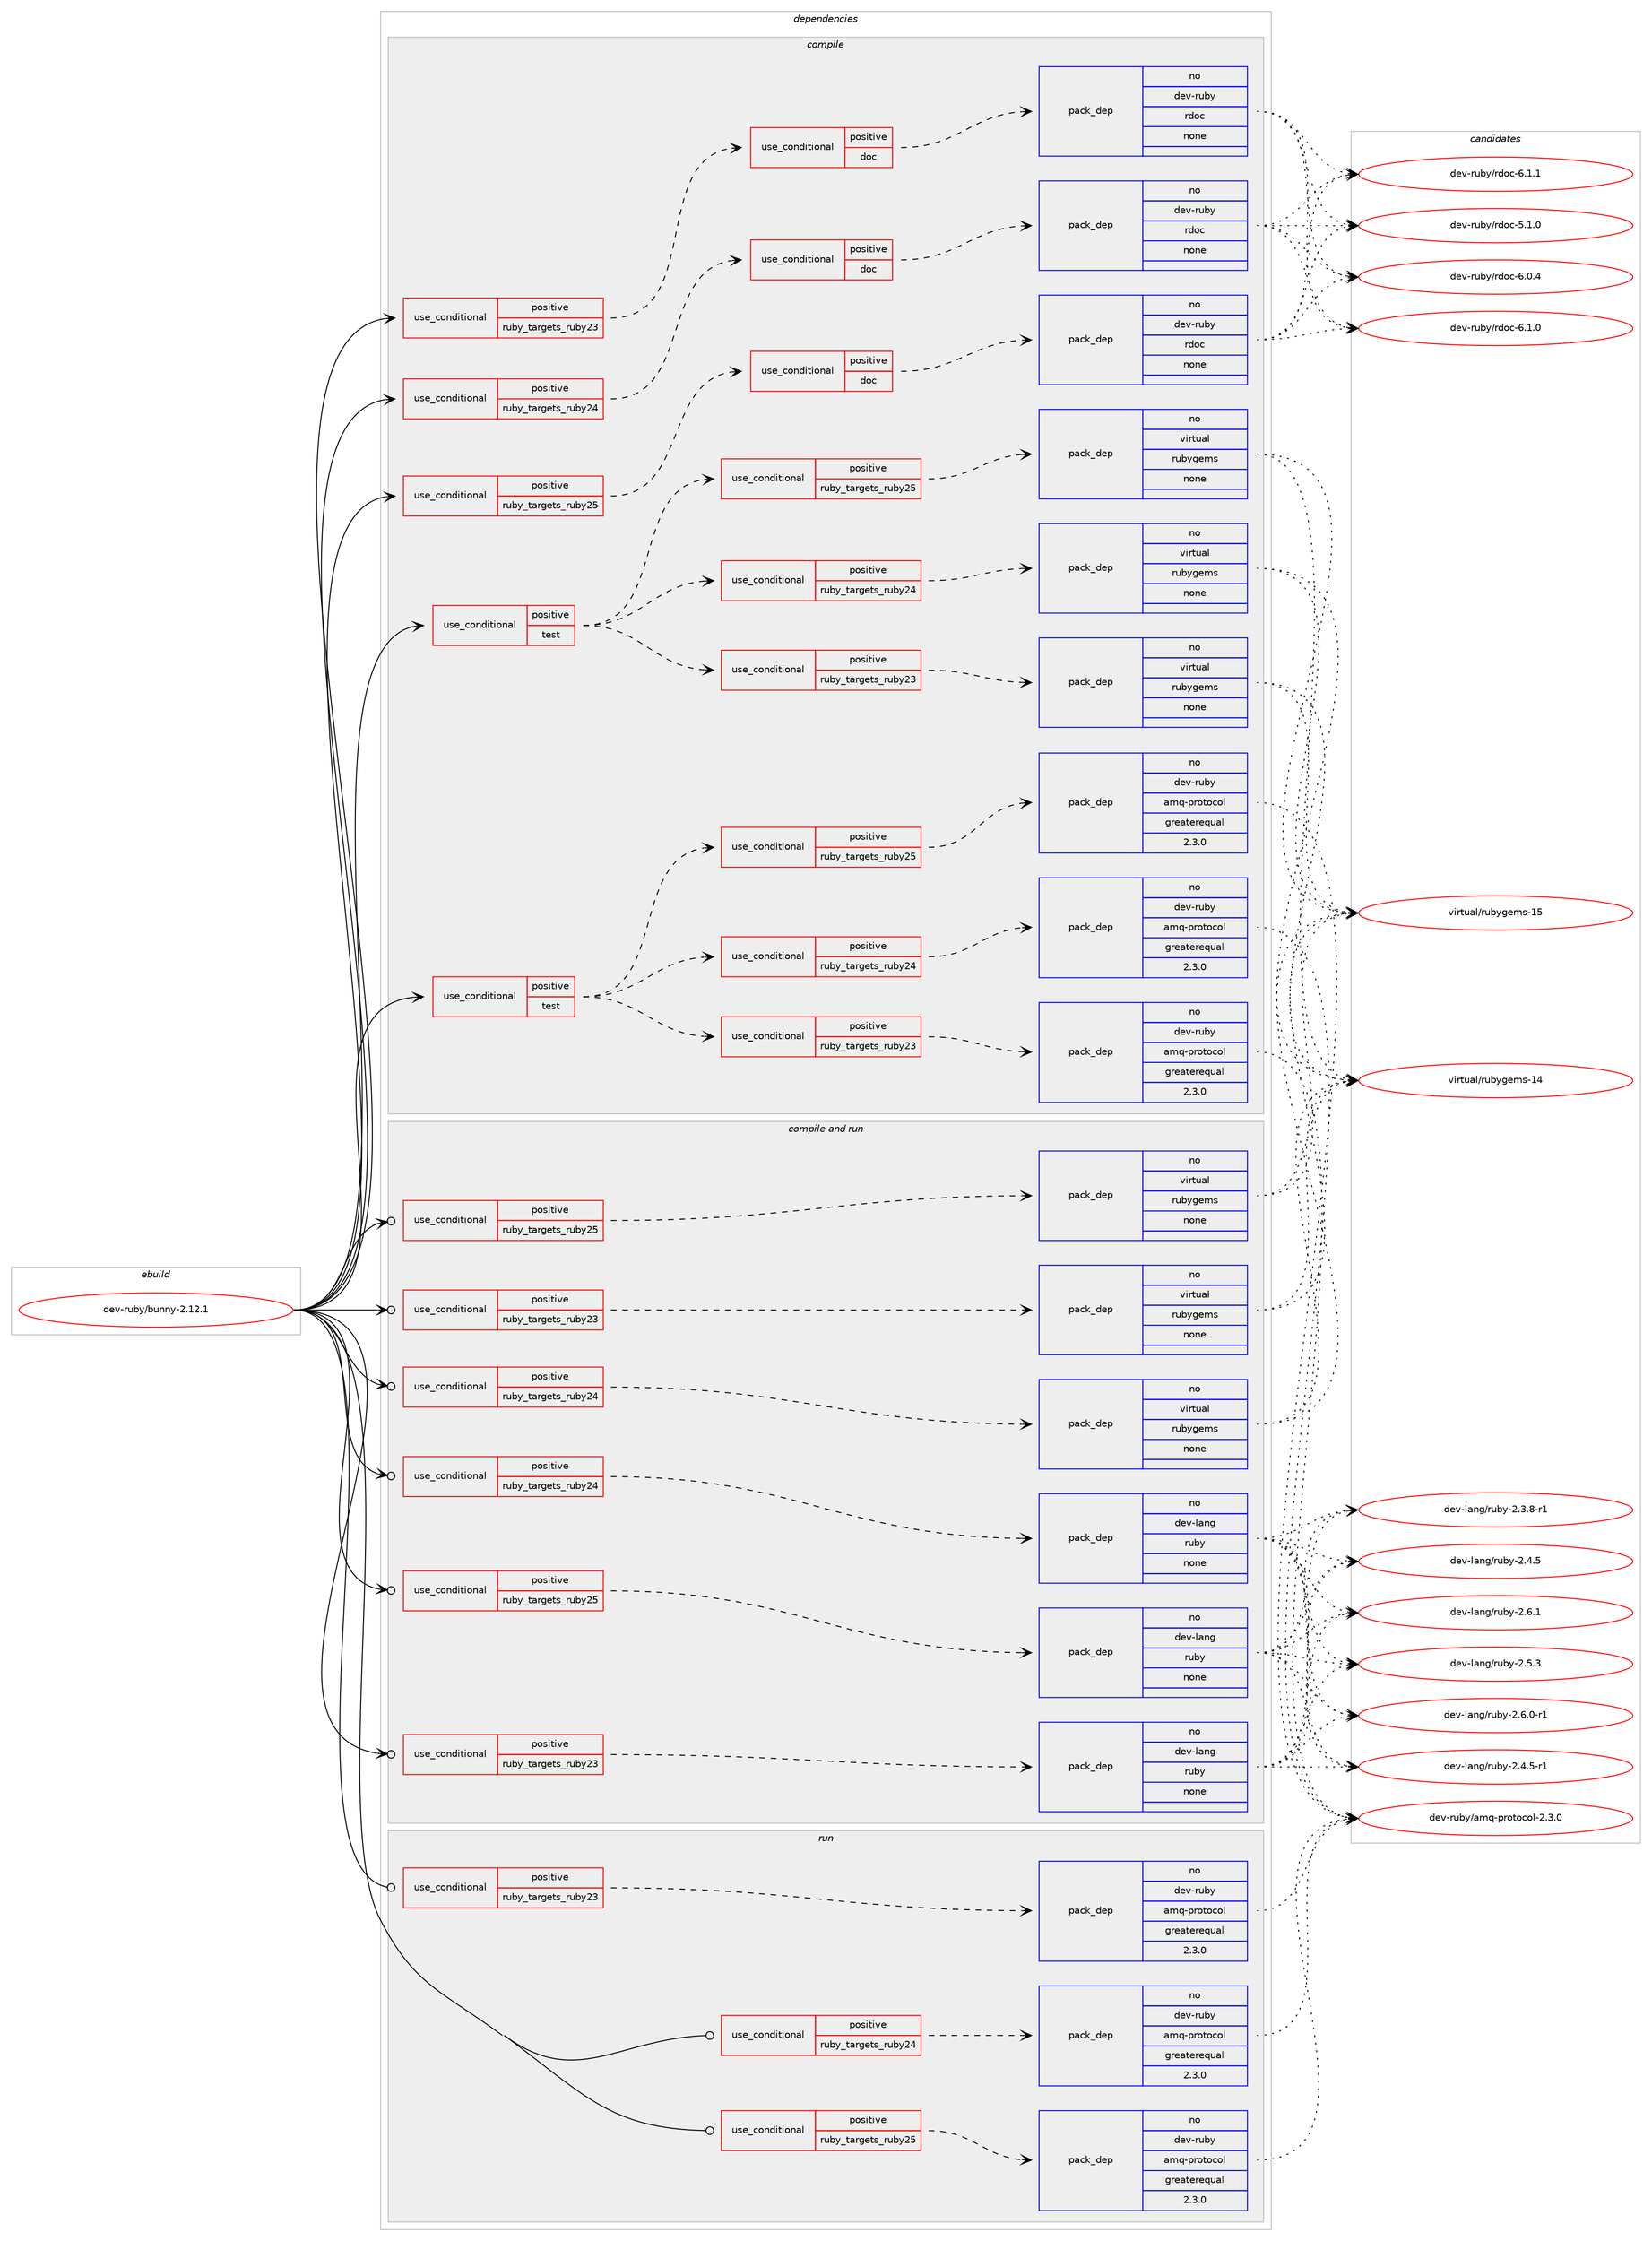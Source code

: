 digraph prolog {

# *************
# Graph options
# *************

newrank=true;
concentrate=true;
compound=true;
graph [rankdir=LR,fontname=Helvetica,fontsize=10,ranksep=1.5];#, ranksep=2.5, nodesep=0.2];
edge  [arrowhead=vee];
node  [fontname=Helvetica,fontsize=10];

# **********
# The ebuild
# **********

subgraph cluster_leftcol {
color=gray;
rank=same;
label=<<i>ebuild</i>>;
id [label="dev-ruby/bunny-2.12.1", color=red, width=4, href="../dev-ruby/bunny-2.12.1.svg"];
}

# ****************
# The dependencies
# ****************

subgraph cluster_midcol {
color=gray;
label=<<i>dependencies</i>>;
subgraph cluster_compile {
fillcolor="#eeeeee";
style=filled;
label=<<i>compile</i>>;
subgraph cond395469 {
dependency1484877 [label=<<TABLE BORDER="0" CELLBORDER="1" CELLSPACING="0" CELLPADDING="4"><TR><TD ROWSPAN="3" CELLPADDING="10">use_conditional</TD></TR><TR><TD>positive</TD></TR><TR><TD>ruby_targets_ruby23</TD></TR></TABLE>>, shape=none, color=red];
subgraph cond395470 {
dependency1484878 [label=<<TABLE BORDER="0" CELLBORDER="1" CELLSPACING="0" CELLPADDING="4"><TR><TD ROWSPAN="3" CELLPADDING="10">use_conditional</TD></TR><TR><TD>positive</TD></TR><TR><TD>doc</TD></TR></TABLE>>, shape=none, color=red];
subgraph pack1065976 {
dependency1484879 [label=<<TABLE BORDER="0" CELLBORDER="1" CELLSPACING="0" CELLPADDING="4" WIDTH="220"><TR><TD ROWSPAN="6" CELLPADDING="30">pack_dep</TD></TR><TR><TD WIDTH="110">no</TD></TR><TR><TD>dev-ruby</TD></TR><TR><TD>rdoc</TD></TR><TR><TD>none</TD></TR><TR><TD></TD></TR></TABLE>>, shape=none, color=blue];
}
dependency1484878:e -> dependency1484879:w [weight=20,style="dashed",arrowhead="vee"];
}
dependency1484877:e -> dependency1484878:w [weight=20,style="dashed",arrowhead="vee"];
}
id:e -> dependency1484877:w [weight=20,style="solid",arrowhead="vee"];
subgraph cond395471 {
dependency1484880 [label=<<TABLE BORDER="0" CELLBORDER="1" CELLSPACING="0" CELLPADDING="4"><TR><TD ROWSPAN="3" CELLPADDING="10">use_conditional</TD></TR><TR><TD>positive</TD></TR><TR><TD>ruby_targets_ruby24</TD></TR></TABLE>>, shape=none, color=red];
subgraph cond395472 {
dependency1484881 [label=<<TABLE BORDER="0" CELLBORDER="1" CELLSPACING="0" CELLPADDING="4"><TR><TD ROWSPAN="3" CELLPADDING="10">use_conditional</TD></TR><TR><TD>positive</TD></TR><TR><TD>doc</TD></TR></TABLE>>, shape=none, color=red];
subgraph pack1065977 {
dependency1484882 [label=<<TABLE BORDER="0" CELLBORDER="1" CELLSPACING="0" CELLPADDING="4" WIDTH="220"><TR><TD ROWSPAN="6" CELLPADDING="30">pack_dep</TD></TR><TR><TD WIDTH="110">no</TD></TR><TR><TD>dev-ruby</TD></TR><TR><TD>rdoc</TD></TR><TR><TD>none</TD></TR><TR><TD></TD></TR></TABLE>>, shape=none, color=blue];
}
dependency1484881:e -> dependency1484882:w [weight=20,style="dashed",arrowhead="vee"];
}
dependency1484880:e -> dependency1484881:w [weight=20,style="dashed",arrowhead="vee"];
}
id:e -> dependency1484880:w [weight=20,style="solid",arrowhead="vee"];
subgraph cond395473 {
dependency1484883 [label=<<TABLE BORDER="0" CELLBORDER="1" CELLSPACING="0" CELLPADDING="4"><TR><TD ROWSPAN="3" CELLPADDING="10">use_conditional</TD></TR><TR><TD>positive</TD></TR><TR><TD>ruby_targets_ruby25</TD></TR></TABLE>>, shape=none, color=red];
subgraph cond395474 {
dependency1484884 [label=<<TABLE BORDER="0" CELLBORDER="1" CELLSPACING="0" CELLPADDING="4"><TR><TD ROWSPAN="3" CELLPADDING="10">use_conditional</TD></TR><TR><TD>positive</TD></TR><TR><TD>doc</TD></TR></TABLE>>, shape=none, color=red];
subgraph pack1065978 {
dependency1484885 [label=<<TABLE BORDER="0" CELLBORDER="1" CELLSPACING="0" CELLPADDING="4" WIDTH="220"><TR><TD ROWSPAN="6" CELLPADDING="30">pack_dep</TD></TR><TR><TD WIDTH="110">no</TD></TR><TR><TD>dev-ruby</TD></TR><TR><TD>rdoc</TD></TR><TR><TD>none</TD></TR><TR><TD></TD></TR></TABLE>>, shape=none, color=blue];
}
dependency1484884:e -> dependency1484885:w [weight=20,style="dashed",arrowhead="vee"];
}
dependency1484883:e -> dependency1484884:w [weight=20,style="dashed",arrowhead="vee"];
}
id:e -> dependency1484883:w [weight=20,style="solid",arrowhead="vee"];
subgraph cond395475 {
dependency1484886 [label=<<TABLE BORDER="0" CELLBORDER="1" CELLSPACING="0" CELLPADDING="4"><TR><TD ROWSPAN="3" CELLPADDING="10">use_conditional</TD></TR><TR><TD>positive</TD></TR><TR><TD>test</TD></TR></TABLE>>, shape=none, color=red];
subgraph cond395476 {
dependency1484887 [label=<<TABLE BORDER="0" CELLBORDER="1" CELLSPACING="0" CELLPADDING="4"><TR><TD ROWSPAN="3" CELLPADDING="10">use_conditional</TD></TR><TR><TD>positive</TD></TR><TR><TD>ruby_targets_ruby23</TD></TR></TABLE>>, shape=none, color=red];
subgraph pack1065979 {
dependency1484888 [label=<<TABLE BORDER="0" CELLBORDER="1" CELLSPACING="0" CELLPADDING="4" WIDTH="220"><TR><TD ROWSPAN="6" CELLPADDING="30">pack_dep</TD></TR><TR><TD WIDTH="110">no</TD></TR><TR><TD>dev-ruby</TD></TR><TR><TD>amq-protocol</TD></TR><TR><TD>greaterequal</TD></TR><TR><TD>2.3.0</TD></TR></TABLE>>, shape=none, color=blue];
}
dependency1484887:e -> dependency1484888:w [weight=20,style="dashed",arrowhead="vee"];
}
dependency1484886:e -> dependency1484887:w [weight=20,style="dashed",arrowhead="vee"];
subgraph cond395477 {
dependency1484889 [label=<<TABLE BORDER="0" CELLBORDER="1" CELLSPACING="0" CELLPADDING="4"><TR><TD ROWSPAN="3" CELLPADDING="10">use_conditional</TD></TR><TR><TD>positive</TD></TR><TR><TD>ruby_targets_ruby24</TD></TR></TABLE>>, shape=none, color=red];
subgraph pack1065980 {
dependency1484890 [label=<<TABLE BORDER="0" CELLBORDER="1" CELLSPACING="0" CELLPADDING="4" WIDTH="220"><TR><TD ROWSPAN="6" CELLPADDING="30">pack_dep</TD></TR><TR><TD WIDTH="110">no</TD></TR><TR><TD>dev-ruby</TD></TR><TR><TD>amq-protocol</TD></TR><TR><TD>greaterequal</TD></TR><TR><TD>2.3.0</TD></TR></TABLE>>, shape=none, color=blue];
}
dependency1484889:e -> dependency1484890:w [weight=20,style="dashed",arrowhead="vee"];
}
dependency1484886:e -> dependency1484889:w [weight=20,style="dashed",arrowhead="vee"];
subgraph cond395478 {
dependency1484891 [label=<<TABLE BORDER="0" CELLBORDER="1" CELLSPACING="0" CELLPADDING="4"><TR><TD ROWSPAN="3" CELLPADDING="10">use_conditional</TD></TR><TR><TD>positive</TD></TR><TR><TD>ruby_targets_ruby25</TD></TR></TABLE>>, shape=none, color=red];
subgraph pack1065981 {
dependency1484892 [label=<<TABLE BORDER="0" CELLBORDER="1" CELLSPACING="0" CELLPADDING="4" WIDTH="220"><TR><TD ROWSPAN="6" CELLPADDING="30">pack_dep</TD></TR><TR><TD WIDTH="110">no</TD></TR><TR><TD>dev-ruby</TD></TR><TR><TD>amq-protocol</TD></TR><TR><TD>greaterequal</TD></TR><TR><TD>2.3.0</TD></TR></TABLE>>, shape=none, color=blue];
}
dependency1484891:e -> dependency1484892:w [weight=20,style="dashed",arrowhead="vee"];
}
dependency1484886:e -> dependency1484891:w [weight=20,style="dashed",arrowhead="vee"];
}
id:e -> dependency1484886:w [weight=20,style="solid",arrowhead="vee"];
subgraph cond395479 {
dependency1484893 [label=<<TABLE BORDER="0" CELLBORDER="1" CELLSPACING="0" CELLPADDING="4"><TR><TD ROWSPAN="3" CELLPADDING="10">use_conditional</TD></TR><TR><TD>positive</TD></TR><TR><TD>test</TD></TR></TABLE>>, shape=none, color=red];
subgraph cond395480 {
dependency1484894 [label=<<TABLE BORDER="0" CELLBORDER="1" CELLSPACING="0" CELLPADDING="4"><TR><TD ROWSPAN="3" CELLPADDING="10">use_conditional</TD></TR><TR><TD>positive</TD></TR><TR><TD>ruby_targets_ruby23</TD></TR></TABLE>>, shape=none, color=red];
subgraph pack1065982 {
dependency1484895 [label=<<TABLE BORDER="0" CELLBORDER="1" CELLSPACING="0" CELLPADDING="4" WIDTH="220"><TR><TD ROWSPAN="6" CELLPADDING="30">pack_dep</TD></TR><TR><TD WIDTH="110">no</TD></TR><TR><TD>virtual</TD></TR><TR><TD>rubygems</TD></TR><TR><TD>none</TD></TR><TR><TD></TD></TR></TABLE>>, shape=none, color=blue];
}
dependency1484894:e -> dependency1484895:w [weight=20,style="dashed",arrowhead="vee"];
}
dependency1484893:e -> dependency1484894:w [weight=20,style="dashed",arrowhead="vee"];
subgraph cond395481 {
dependency1484896 [label=<<TABLE BORDER="0" CELLBORDER="1" CELLSPACING="0" CELLPADDING="4"><TR><TD ROWSPAN="3" CELLPADDING="10">use_conditional</TD></TR><TR><TD>positive</TD></TR><TR><TD>ruby_targets_ruby24</TD></TR></TABLE>>, shape=none, color=red];
subgraph pack1065983 {
dependency1484897 [label=<<TABLE BORDER="0" CELLBORDER="1" CELLSPACING="0" CELLPADDING="4" WIDTH="220"><TR><TD ROWSPAN="6" CELLPADDING="30">pack_dep</TD></TR><TR><TD WIDTH="110">no</TD></TR><TR><TD>virtual</TD></TR><TR><TD>rubygems</TD></TR><TR><TD>none</TD></TR><TR><TD></TD></TR></TABLE>>, shape=none, color=blue];
}
dependency1484896:e -> dependency1484897:w [weight=20,style="dashed",arrowhead="vee"];
}
dependency1484893:e -> dependency1484896:w [weight=20,style="dashed",arrowhead="vee"];
subgraph cond395482 {
dependency1484898 [label=<<TABLE BORDER="0" CELLBORDER="1" CELLSPACING="0" CELLPADDING="4"><TR><TD ROWSPAN="3" CELLPADDING="10">use_conditional</TD></TR><TR><TD>positive</TD></TR><TR><TD>ruby_targets_ruby25</TD></TR></TABLE>>, shape=none, color=red];
subgraph pack1065984 {
dependency1484899 [label=<<TABLE BORDER="0" CELLBORDER="1" CELLSPACING="0" CELLPADDING="4" WIDTH="220"><TR><TD ROWSPAN="6" CELLPADDING="30">pack_dep</TD></TR><TR><TD WIDTH="110">no</TD></TR><TR><TD>virtual</TD></TR><TR><TD>rubygems</TD></TR><TR><TD>none</TD></TR><TR><TD></TD></TR></TABLE>>, shape=none, color=blue];
}
dependency1484898:e -> dependency1484899:w [weight=20,style="dashed",arrowhead="vee"];
}
dependency1484893:e -> dependency1484898:w [weight=20,style="dashed",arrowhead="vee"];
}
id:e -> dependency1484893:w [weight=20,style="solid",arrowhead="vee"];
}
subgraph cluster_compileandrun {
fillcolor="#eeeeee";
style=filled;
label=<<i>compile and run</i>>;
subgraph cond395483 {
dependency1484900 [label=<<TABLE BORDER="0" CELLBORDER="1" CELLSPACING="0" CELLPADDING="4"><TR><TD ROWSPAN="3" CELLPADDING="10">use_conditional</TD></TR><TR><TD>positive</TD></TR><TR><TD>ruby_targets_ruby23</TD></TR></TABLE>>, shape=none, color=red];
subgraph pack1065985 {
dependency1484901 [label=<<TABLE BORDER="0" CELLBORDER="1" CELLSPACING="0" CELLPADDING="4" WIDTH="220"><TR><TD ROWSPAN="6" CELLPADDING="30">pack_dep</TD></TR><TR><TD WIDTH="110">no</TD></TR><TR><TD>dev-lang</TD></TR><TR><TD>ruby</TD></TR><TR><TD>none</TD></TR><TR><TD></TD></TR></TABLE>>, shape=none, color=blue];
}
dependency1484900:e -> dependency1484901:w [weight=20,style="dashed",arrowhead="vee"];
}
id:e -> dependency1484900:w [weight=20,style="solid",arrowhead="odotvee"];
subgraph cond395484 {
dependency1484902 [label=<<TABLE BORDER="0" CELLBORDER="1" CELLSPACING="0" CELLPADDING="4"><TR><TD ROWSPAN="3" CELLPADDING="10">use_conditional</TD></TR><TR><TD>positive</TD></TR><TR><TD>ruby_targets_ruby23</TD></TR></TABLE>>, shape=none, color=red];
subgraph pack1065986 {
dependency1484903 [label=<<TABLE BORDER="0" CELLBORDER="1" CELLSPACING="0" CELLPADDING="4" WIDTH="220"><TR><TD ROWSPAN="6" CELLPADDING="30">pack_dep</TD></TR><TR><TD WIDTH="110">no</TD></TR><TR><TD>virtual</TD></TR><TR><TD>rubygems</TD></TR><TR><TD>none</TD></TR><TR><TD></TD></TR></TABLE>>, shape=none, color=blue];
}
dependency1484902:e -> dependency1484903:w [weight=20,style="dashed",arrowhead="vee"];
}
id:e -> dependency1484902:w [weight=20,style="solid",arrowhead="odotvee"];
subgraph cond395485 {
dependency1484904 [label=<<TABLE BORDER="0" CELLBORDER="1" CELLSPACING="0" CELLPADDING="4"><TR><TD ROWSPAN="3" CELLPADDING="10">use_conditional</TD></TR><TR><TD>positive</TD></TR><TR><TD>ruby_targets_ruby24</TD></TR></TABLE>>, shape=none, color=red];
subgraph pack1065987 {
dependency1484905 [label=<<TABLE BORDER="0" CELLBORDER="1" CELLSPACING="0" CELLPADDING="4" WIDTH="220"><TR><TD ROWSPAN="6" CELLPADDING="30">pack_dep</TD></TR><TR><TD WIDTH="110">no</TD></TR><TR><TD>dev-lang</TD></TR><TR><TD>ruby</TD></TR><TR><TD>none</TD></TR><TR><TD></TD></TR></TABLE>>, shape=none, color=blue];
}
dependency1484904:e -> dependency1484905:w [weight=20,style="dashed",arrowhead="vee"];
}
id:e -> dependency1484904:w [weight=20,style="solid",arrowhead="odotvee"];
subgraph cond395486 {
dependency1484906 [label=<<TABLE BORDER="0" CELLBORDER="1" CELLSPACING="0" CELLPADDING="4"><TR><TD ROWSPAN="3" CELLPADDING="10">use_conditional</TD></TR><TR><TD>positive</TD></TR><TR><TD>ruby_targets_ruby24</TD></TR></TABLE>>, shape=none, color=red];
subgraph pack1065988 {
dependency1484907 [label=<<TABLE BORDER="0" CELLBORDER="1" CELLSPACING="0" CELLPADDING="4" WIDTH="220"><TR><TD ROWSPAN="6" CELLPADDING="30">pack_dep</TD></TR><TR><TD WIDTH="110">no</TD></TR><TR><TD>virtual</TD></TR><TR><TD>rubygems</TD></TR><TR><TD>none</TD></TR><TR><TD></TD></TR></TABLE>>, shape=none, color=blue];
}
dependency1484906:e -> dependency1484907:w [weight=20,style="dashed",arrowhead="vee"];
}
id:e -> dependency1484906:w [weight=20,style="solid",arrowhead="odotvee"];
subgraph cond395487 {
dependency1484908 [label=<<TABLE BORDER="0" CELLBORDER="1" CELLSPACING="0" CELLPADDING="4"><TR><TD ROWSPAN="3" CELLPADDING="10">use_conditional</TD></TR><TR><TD>positive</TD></TR><TR><TD>ruby_targets_ruby25</TD></TR></TABLE>>, shape=none, color=red];
subgraph pack1065989 {
dependency1484909 [label=<<TABLE BORDER="0" CELLBORDER="1" CELLSPACING="0" CELLPADDING="4" WIDTH="220"><TR><TD ROWSPAN="6" CELLPADDING="30">pack_dep</TD></TR><TR><TD WIDTH="110">no</TD></TR><TR><TD>dev-lang</TD></TR><TR><TD>ruby</TD></TR><TR><TD>none</TD></TR><TR><TD></TD></TR></TABLE>>, shape=none, color=blue];
}
dependency1484908:e -> dependency1484909:w [weight=20,style="dashed",arrowhead="vee"];
}
id:e -> dependency1484908:w [weight=20,style="solid",arrowhead="odotvee"];
subgraph cond395488 {
dependency1484910 [label=<<TABLE BORDER="0" CELLBORDER="1" CELLSPACING="0" CELLPADDING="4"><TR><TD ROWSPAN="3" CELLPADDING="10">use_conditional</TD></TR><TR><TD>positive</TD></TR><TR><TD>ruby_targets_ruby25</TD></TR></TABLE>>, shape=none, color=red];
subgraph pack1065990 {
dependency1484911 [label=<<TABLE BORDER="0" CELLBORDER="1" CELLSPACING="0" CELLPADDING="4" WIDTH="220"><TR><TD ROWSPAN="6" CELLPADDING="30">pack_dep</TD></TR><TR><TD WIDTH="110">no</TD></TR><TR><TD>virtual</TD></TR><TR><TD>rubygems</TD></TR><TR><TD>none</TD></TR><TR><TD></TD></TR></TABLE>>, shape=none, color=blue];
}
dependency1484910:e -> dependency1484911:w [weight=20,style="dashed",arrowhead="vee"];
}
id:e -> dependency1484910:w [weight=20,style="solid",arrowhead="odotvee"];
}
subgraph cluster_run {
fillcolor="#eeeeee";
style=filled;
label=<<i>run</i>>;
subgraph cond395489 {
dependency1484912 [label=<<TABLE BORDER="0" CELLBORDER="1" CELLSPACING="0" CELLPADDING="4"><TR><TD ROWSPAN="3" CELLPADDING="10">use_conditional</TD></TR><TR><TD>positive</TD></TR><TR><TD>ruby_targets_ruby23</TD></TR></TABLE>>, shape=none, color=red];
subgraph pack1065991 {
dependency1484913 [label=<<TABLE BORDER="0" CELLBORDER="1" CELLSPACING="0" CELLPADDING="4" WIDTH="220"><TR><TD ROWSPAN="6" CELLPADDING="30">pack_dep</TD></TR><TR><TD WIDTH="110">no</TD></TR><TR><TD>dev-ruby</TD></TR><TR><TD>amq-protocol</TD></TR><TR><TD>greaterequal</TD></TR><TR><TD>2.3.0</TD></TR></TABLE>>, shape=none, color=blue];
}
dependency1484912:e -> dependency1484913:w [weight=20,style="dashed",arrowhead="vee"];
}
id:e -> dependency1484912:w [weight=20,style="solid",arrowhead="odot"];
subgraph cond395490 {
dependency1484914 [label=<<TABLE BORDER="0" CELLBORDER="1" CELLSPACING="0" CELLPADDING="4"><TR><TD ROWSPAN="3" CELLPADDING="10">use_conditional</TD></TR><TR><TD>positive</TD></TR><TR><TD>ruby_targets_ruby24</TD></TR></TABLE>>, shape=none, color=red];
subgraph pack1065992 {
dependency1484915 [label=<<TABLE BORDER="0" CELLBORDER="1" CELLSPACING="0" CELLPADDING="4" WIDTH="220"><TR><TD ROWSPAN="6" CELLPADDING="30">pack_dep</TD></TR><TR><TD WIDTH="110">no</TD></TR><TR><TD>dev-ruby</TD></TR><TR><TD>amq-protocol</TD></TR><TR><TD>greaterequal</TD></TR><TR><TD>2.3.0</TD></TR></TABLE>>, shape=none, color=blue];
}
dependency1484914:e -> dependency1484915:w [weight=20,style="dashed",arrowhead="vee"];
}
id:e -> dependency1484914:w [weight=20,style="solid",arrowhead="odot"];
subgraph cond395491 {
dependency1484916 [label=<<TABLE BORDER="0" CELLBORDER="1" CELLSPACING="0" CELLPADDING="4"><TR><TD ROWSPAN="3" CELLPADDING="10">use_conditional</TD></TR><TR><TD>positive</TD></TR><TR><TD>ruby_targets_ruby25</TD></TR></TABLE>>, shape=none, color=red];
subgraph pack1065993 {
dependency1484917 [label=<<TABLE BORDER="0" CELLBORDER="1" CELLSPACING="0" CELLPADDING="4" WIDTH="220"><TR><TD ROWSPAN="6" CELLPADDING="30">pack_dep</TD></TR><TR><TD WIDTH="110">no</TD></TR><TR><TD>dev-ruby</TD></TR><TR><TD>amq-protocol</TD></TR><TR><TD>greaterequal</TD></TR><TR><TD>2.3.0</TD></TR></TABLE>>, shape=none, color=blue];
}
dependency1484916:e -> dependency1484917:w [weight=20,style="dashed",arrowhead="vee"];
}
id:e -> dependency1484916:w [weight=20,style="solid",arrowhead="odot"];
}
}

# **************
# The candidates
# **************

subgraph cluster_choices {
rank=same;
color=gray;
label=<<i>candidates</i>>;

subgraph choice1065976 {
color=black;
nodesep=1;
choice10010111845114117981214711410011199455346494648 [label="dev-ruby/rdoc-5.1.0", color=red, width=4,href="../dev-ruby/rdoc-5.1.0.svg"];
choice10010111845114117981214711410011199455446484652 [label="dev-ruby/rdoc-6.0.4", color=red, width=4,href="../dev-ruby/rdoc-6.0.4.svg"];
choice10010111845114117981214711410011199455446494648 [label="dev-ruby/rdoc-6.1.0", color=red, width=4,href="../dev-ruby/rdoc-6.1.0.svg"];
choice10010111845114117981214711410011199455446494649 [label="dev-ruby/rdoc-6.1.1", color=red, width=4,href="../dev-ruby/rdoc-6.1.1.svg"];
dependency1484879:e -> choice10010111845114117981214711410011199455346494648:w [style=dotted,weight="100"];
dependency1484879:e -> choice10010111845114117981214711410011199455446484652:w [style=dotted,weight="100"];
dependency1484879:e -> choice10010111845114117981214711410011199455446494648:w [style=dotted,weight="100"];
dependency1484879:e -> choice10010111845114117981214711410011199455446494649:w [style=dotted,weight="100"];
}
subgraph choice1065977 {
color=black;
nodesep=1;
choice10010111845114117981214711410011199455346494648 [label="dev-ruby/rdoc-5.1.0", color=red, width=4,href="../dev-ruby/rdoc-5.1.0.svg"];
choice10010111845114117981214711410011199455446484652 [label="dev-ruby/rdoc-6.0.4", color=red, width=4,href="../dev-ruby/rdoc-6.0.4.svg"];
choice10010111845114117981214711410011199455446494648 [label="dev-ruby/rdoc-6.1.0", color=red, width=4,href="../dev-ruby/rdoc-6.1.0.svg"];
choice10010111845114117981214711410011199455446494649 [label="dev-ruby/rdoc-6.1.1", color=red, width=4,href="../dev-ruby/rdoc-6.1.1.svg"];
dependency1484882:e -> choice10010111845114117981214711410011199455346494648:w [style=dotted,weight="100"];
dependency1484882:e -> choice10010111845114117981214711410011199455446484652:w [style=dotted,weight="100"];
dependency1484882:e -> choice10010111845114117981214711410011199455446494648:w [style=dotted,weight="100"];
dependency1484882:e -> choice10010111845114117981214711410011199455446494649:w [style=dotted,weight="100"];
}
subgraph choice1065978 {
color=black;
nodesep=1;
choice10010111845114117981214711410011199455346494648 [label="dev-ruby/rdoc-5.1.0", color=red, width=4,href="../dev-ruby/rdoc-5.1.0.svg"];
choice10010111845114117981214711410011199455446484652 [label="dev-ruby/rdoc-6.0.4", color=red, width=4,href="../dev-ruby/rdoc-6.0.4.svg"];
choice10010111845114117981214711410011199455446494648 [label="dev-ruby/rdoc-6.1.0", color=red, width=4,href="../dev-ruby/rdoc-6.1.0.svg"];
choice10010111845114117981214711410011199455446494649 [label="dev-ruby/rdoc-6.1.1", color=red, width=4,href="../dev-ruby/rdoc-6.1.1.svg"];
dependency1484885:e -> choice10010111845114117981214711410011199455346494648:w [style=dotted,weight="100"];
dependency1484885:e -> choice10010111845114117981214711410011199455446484652:w [style=dotted,weight="100"];
dependency1484885:e -> choice10010111845114117981214711410011199455446494648:w [style=dotted,weight="100"];
dependency1484885:e -> choice10010111845114117981214711410011199455446494649:w [style=dotted,weight="100"];
}
subgraph choice1065979 {
color=black;
nodesep=1;
choice100101118451141179812147971091134511211411111611199111108455046514648 [label="dev-ruby/amq-protocol-2.3.0", color=red, width=4,href="../dev-ruby/amq-protocol-2.3.0.svg"];
dependency1484888:e -> choice100101118451141179812147971091134511211411111611199111108455046514648:w [style=dotted,weight="100"];
}
subgraph choice1065980 {
color=black;
nodesep=1;
choice100101118451141179812147971091134511211411111611199111108455046514648 [label="dev-ruby/amq-protocol-2.3.0", color=red, width=4,href="../dev-ruby/amq-protocol-2.3.0.svg"];
dependency1484890:e -> choice100101118451141179812147971091134511211411111611199111108455046514648:w [style=dotted,weight="100"];
}
subgraph choice1065981 {
color=black;
nodesep=1;
choice100101118451141179812147971091134511211411111611199111108455046514648 [label="dev-ruby/amq-protocol-2.3.0", color=red, width=4,href="../dev-ruby/amq-protocol-2.3.0.svg"];
dependency1484892:e -> choice100101118451141179812147971091134511211411111611199111108455046514648:w [style=dotted,weight="100"];
}
subgraph choice1065982 {
color=black;
nodesep=1;
choice118105114116117971084711411798121103101109115454952 [label="virtual/rubygems-14", color=red, width=4,href="../virtual/rubygems-14.svg"];
choice118105114116117971084711411798121103101109115454953 [label="virtual/rubygems-15", color=red, width=4,href="../virtual/rubygems-15.svg"];
dependency1484895:e -> choice118105114116117971084711411798121103101109115454952:w [style=dotted,weight="100"];
dependency1484895:e -> choice118105114116117971084711411798121103101109115454953:w [style=dotted,weight="100"];
}
subgraph choice1065983 {
color=black;
nodesep=1;
choice118105114116117971084711411798121103101109115454952 [label="virtual/rubygems-14", color=red, width=4,href="../virtual/rubygems-14.svg"];
choice118105114116117971084711411798121103101109115454953 [label="virtual/rubygems-15", color=red, width=4,href="../virtual/rubygems-15.svg"];
dependency1484897:e -> choice118105114116117971084711411798121103101109115454952:w [style=dotted,weight="100"];
dependency1484897:e -> choice118105114116117971084711411798121103101109115454953:w [style=dotted,weight="100"];
}
subgraph choice1065984 {
color=black;
nodesep=1;
choice118105114116117971084711411798121103101109115454952 [label="virtual/rubygems-14", color=red, width=4,href="../virtual/rubygems-14.svg"];
choice118105114116117971084711411798121103101109115454953 [label="virtual/rubygems-15", color=red, width=4,href="../virtual/rubygems-15.svg"];
dependency1484899:e -> choice118105114116117971084711411798121103101109115454952:w [style=dotted,weight="100"];
dependency1484899:e -> choice118105114116117971084711411798121103101109115454953:w [style=dotted,weight="100"];
}
subgraph choice1065985 {
color=black;
nodesep=1;
choice100101118451089711010347114117981214550465146564511449 [label="dev-lang/ruby-2.3.8-r1", color=red, width=4,href="../dev-lang/ruby-2.3.8-r1.svg"];
choice10010111845108971101034711411798121455046524653 [label="dev-lang/ruby-2.4.5", color=red, width=4,href="../dev-lang/ruby-2.4.5.svg"];
choice100101118451089711010347114117981214550465246534511449 [label="dev-lang/ruby-2.4.5-r1", color=red, width=4,href="../dev-lang/ruby-2.4.5-r1.svg"];
choice10010111845108971101034711411798121455046534651 [label="dev-lang/ruby-2.5.3", color=red, width=4,href="../dev-lang/ruby-2.5.3.svg"];
choice100101118451089711010347114117981214550465446484511449 [label="dev-lang/ruby-2.6.0-r1", color=red, width=4,href="../dev-lang/ruby-2.6.0-r1.svg"];
choice10010111845108971101034711411798121455046544649 [label="dev-lang/ruby-2.6.1", color=red, width=4,href="../dev-lang/ruby-2.6.1.svg"];
dependency1484901:e -> choice100101118451089711010347114117981214550465146564511449:w [style=dotted,weight="100"];
dependency1484901:e -> choice10010111845108971101034711411798121455046524653:w [style=dotted,weight="100"];
dependency1484901:e -> choice100101118451089711010347114117981214550465246534511449:w [style=dotted,weight="100"];
dependency1484901:e -> choice10010111845108971101034711411798121455046534651:w [style=dotted,weight="100"];
dependency1484901:e -> choice100101118451089711010347114117981214550465446484511449:w [style=dotted,weight="100"];
dependency1484901:e -> choice10010111845108971101034711411798121455046544649:w [style=dotted,weight="100"];
}
subgraph choice1065986 {
color=black;
nodesep=1;
choice118105114116117971084711411798121103101109115454952 [label="virtual/rubygems-14", color=red, width=4,href="../virtual/rubygems-14.svg"];
choice118105114116117971084711411798121103101109115454953 [label="virtual/rubygems-15", color=red, width=4,href="../virtual/rubygems-15.svg"];
dependency1484903:e -> choice118105114116117971084711411798121103101109115454952:w [style=dotted,weight="100"];
dependency1484903:e -> choice118105114116117971084711411798121103101109115454953:w [style=dotted,weight="100"];
}
subgraph choice1065987 {
color=black;
nodesep=1;
choice100101118451089711010347114117981214550465146564511449 [label="dev-lang/ruby-2.3.8-r1", color=red, width=4,href="../dev-lang/ruby-2.3.8-r1.svg"];
choice10010111845108971101034711411798121455046524653 [label="dev-lang/ruby-2.4.5", color=red, width=4,href="../dev-lang/ruby-2.4.5.svg"];
choice100101118451089711010347114117981214550465246534511449 [label="dev-lang/ruby-2.4.5-r1", color=red, width=4,href="../dev-lang/ruby-2.4.5-r1.svg"];
choice10010111845108971101034711411798121455046534651 [label="dev-lang/ruby-2.5.3", color=red, width=4,href="../dev-lang/ruby-2.5.3.svg"];
choice100101118451089711010347114117981214550465446484511449 [label="dev-lang/ruby-2.6.0-r1", color=red, width=4,href="../dev-lang/ruby-2.6.0-r1.svg"];
choice10010111845108971101034711411798121455046544649 [label="dev-lang/ruby-2.6.1", color=red, width=4,href="../dev-lang/ruby-2.6.1.svg"];
dependency1484905:e -> choice100101118451089711010347114117981214550465146564511449:w [style=dotted,weight="100"];
dependency1484905:e -> choice10010111845108971101034711411798121455046524653:w [style=dotted,weight="100"];
dependency1484905:e -> choice100101118451089711010347114117981214550465246534511449:w [style=dotted,weight="100"];
dependency1484905:e -> choice10010111845108971101034711411798121455046534651:w [style=dotted,weight="100"];
dependency1484905:e -> choice100101118451089711010347114117981214550465446484511449:w [style=dotted,weight="100"];
dependency1484905:e -> choice10010111845108971101034711411798121455046544649:w [style=dotted,weight="100"];
}
subgraph choice1065988 {
color=black;
nodesep=1;
choice118105114116117971084711411798121103101109115454952 [label="virtual/rubygems-14", color=red, width=4,href="../virtual/rubygems-14.svg"];
choice118105114116117971084711411798121103101109115454953 [label="virtual/rubygems-15", color=red, width=4,href="../virtual/rubygems-15.svg"];
dependency1484907:e -> choice118105114116117971084711411798121103101109115454952:w [style=dotted,weight="100"];
dependency1484907:e -> choice118105114116117971084711411798121103101109115454953:w [style=dotted,weight="100"];
}
subgraph choice1065989 {
color=black;
nodesep=1;
choice100101118451089711010347114117981214550465146564511449 [label="dev-lang/ruby-2.3.8-r1", color=red, width=4,href="../dev-lang/ruby-2.3.8-r1.svg"];
choice10010111845108971101034711411798121455046524653 [label="dev-lang/ruby-2.4.5", color=red, width=4,href="../dev-lang/ruby-2.4.5.svg"];
choice100101118451089711010347114117981214550465246534511449 [label="dev-lang/ruby-2.4.5-r1", color=red, width=4,href="../dev-lang/ruby-2.4.5-r1.svg"];
choice10010111845108971101034711411798121455046534651 [label="dev-lang/ruby-2.5.3", color=red, width=4,href="../dev-lang/ruby-2.5.3.svg"];
choice100101118451089711010347114117981214550465446484511449 [label="dev-lang/ruby-2.6.0-r1", color=red, width=4,href="../dev-lang/ruby-2.6.0-r1.svg"];
choice10010111845108971101034711411798121455046544649 [label="dev-lang/ruby-2.6.1", color=red, width=4,href="../dev-lang/ruby-2.6.1.svg"];
dependency1484909:e -> choice100101118451089711010347114117981214550465146564511449:w [style=dotted,weight="100"];
dependency1484909:e -> choice10010111845108971101034711411798121455046524653:w [style=dotted,weight="100"];
dependency1484909:e -> choice100101118451089711010347114117981214550465246534511449:w [style=dotted,weight="100"];
dependency1484909:e -> choice10010111845108971101034711411798121455046534651:w [style=dotted,weight="100"];
dependency1484909:e -> choice100101118451089711010347114117981214550465446484511449:w [style=dotted,weight="100"];
dependency1484909:e -> choice10010111845108971101034711411798121455046544649:w [style=dotted,weight="100"];
}
subgraph choice1065990 {
color=black;
nodesep=1;
choice118105114116117971084711411798121103101109115454952 [label="virtual/rubygems-14", color=red, width=4,href="../virtual/rubygems-14.svg"];
choice118105114116117971084711411798121103101109115454953 [label="virtual/rubygems-15", color=red, width=4,href="../virtual/rubygems-15.svg"];
dependency1484911:e -> choice118105114116117971084711411798121103101109115454952:w [style=dotted,weight="100"];
dependency1484911:e -> choice118105114116117971084711411798121103101109115454953:w [style=dotted,weight="100"];
}
subgraph choice1065991 {
color=black;
nodesep=1;
choice100101118451141179812147971091134511211411111611199111108455046514648 [label="dev-ruby/amq-protocol-2.3.0", color=red, width=4,href="../dev-ruby/amq-protocol-2.3.0.svg"];
dependency1484913:e -> choice100101118451141179812147971091134511211411111611199111108455046514648:w [style=dotted,weight="100"];
}
subgraph choice1065992 {
color=black;
nodesep=1;
choice100101118451141179812147971091134511211411111611199111108455046514648 [label="dev-ruby/amq-protocol-2.3.0", color=red, width=4,href="../dev-ruby/amq-protocol-2.3.0.svg"];
dependency1484915:e -> choice100101118451141179812147971091134511211411111611199111108455046514648:w [style=dotted,weight="100"];
}
subgraph choice1065993 {
color=black;
nodesep=1;
choice100101118451141179812147971091134511211411111611199111108455046514648 [label="dev-ruby/amq-protocol-2.3.0", color=red, width=4,href="../dev-ruby/amq-protocol-2.3.0.svg"];
dependency1484917:e -> choice100101118451141179812147971091134511211411111611199111108455046514648:w [style=dotted,weight="100"];
}
}

}
